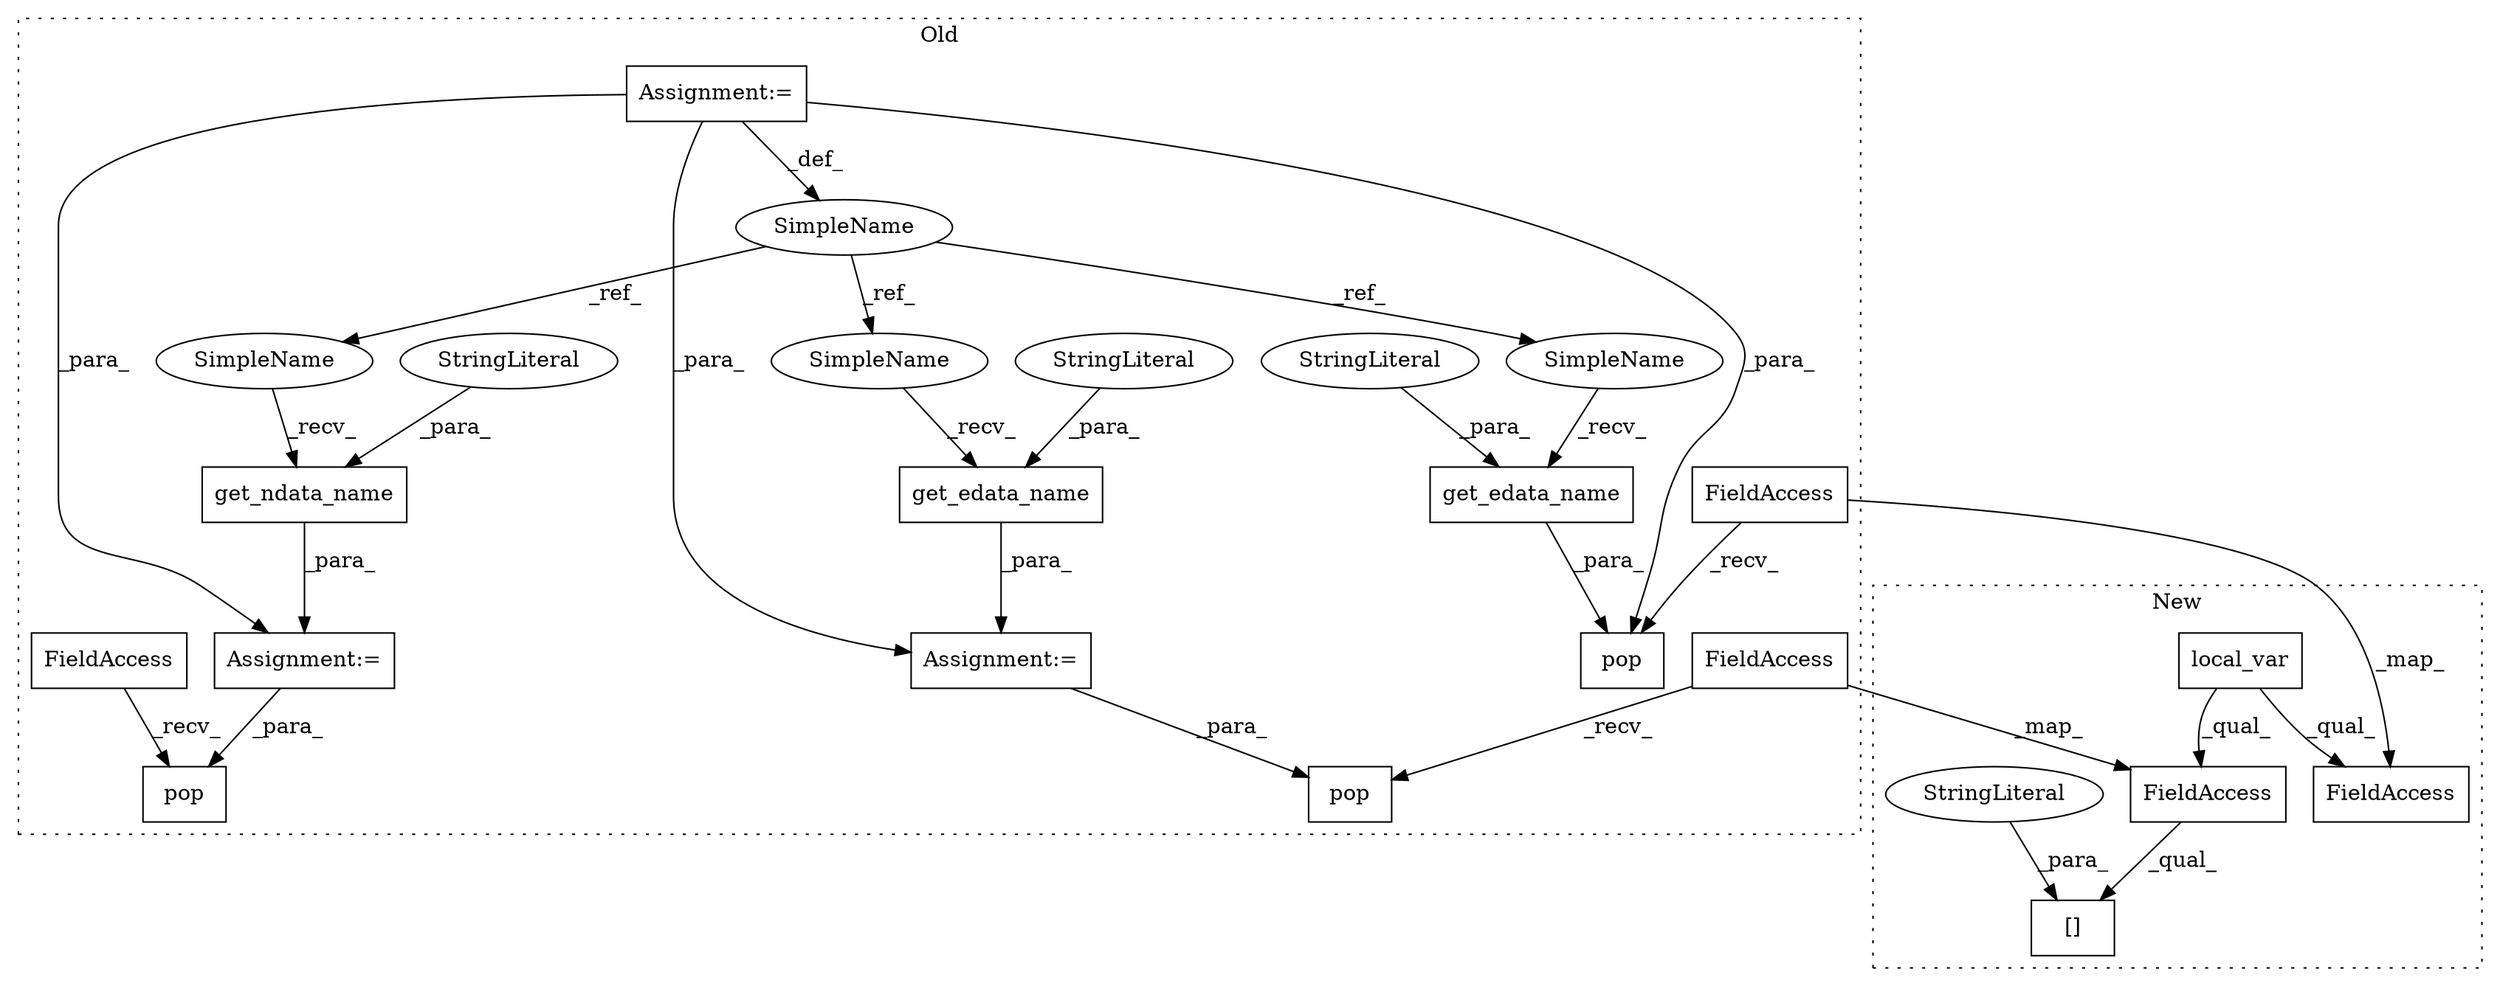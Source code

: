 digraph G {
subgraph cluster0 {
1 [label="get_edata_name" a="32" s="1417,1439" l="15,1" shape="box"];
3 [label="pop" a="32" s="1858,1870" l="4,1" shape="box"];
4 [label="StringLiteral" a="45" s="1434" l="5" shape="ellipse"];
5 [label="SimpleName" a="42" s="1208" l="5" shape="ellipse"];
6 [label="get_ndata_name" a="32" s="1463,1487" l="15,1" shape="box"];
7 [label="pop" a="32" s="1786,1800" l="4,1" shape="box"];
8 [label="FieldAccess" a="22" s="1778" l="7" shape="box"];
9 [label="get_edata_name" a="32" s="1516,1545" l="15,1" shape="box"];
10 [label="StringLiteral" a="45" s="1533" l="12" shape="ellipse"];
11 [label="StringLiteral" a="45" s="1480" l="7" shape="ellipse"];
12 [label="Assignment:=" a="7" s="1208" l="5" shape="box"];
13 [label="Assignment:=" a="7" s="1456" l="1" shape="box"];
14 [label="Assignment:=" a="7" s="1410" l="1" shape="box"];
16 [label="FieldAccess" a="22" s="1850" l="7" shape="box"];
17 [label="pop" a="32" s="1827,1846" l="4,1" shape="box"];
19 [label="FieldAccess" a="22" s="1819" l="7" shape="box"];
22 [label="SimpleName" a="42" s="1510" l="5" shape="ellipse"];
23 [label="SimpleName" a="42" s="1457" l="5" shape="ellipse"];
24 [label="SimpleName" a="42" s="1411" l="5" shape="ellipse"];
label = "Old";
style="dotted";
}
subgraph cluster1 {
2 [label="local_var" a="32" s="919" l="11" shape="box"];
15 [label="FieldAccess" a="22" s="1264" l="7" shape="box"];
18 [label="FieldAccess" a="22" s="1240" l="7" shape="box"];
20 [label="[]" a="2" s="1264,1277" l="8,1" shape="box"];
21 [label="StringLiteral" a="45" s="1272" l="5" shape="ellipse"];
label = "New";
style="dotted";
}
1 -> 14 [label="_para_"];
2 -> 15 [label="_qual_"];
2 -> 18 [label="_qual_"];
4 -> 1 [label="_para_"];
5 -> 24 [label="_ref_"];
5 -> 22 [label="_ref_"];
5 -> 23 [label="_ref_"];
6 -> 13 [label="_para_"];
8 -> 7 [label="_recv_"];
9 -> 17 [label="_para_"];
10 -> 9 [label="_para_"];
11 -> 6 [label="_para_"];
12 -> 5 [label="_def_"];
12 -> 13 [label="_para_"];
12 -> 14 [label="_para_"];
12 -> 17 [label="_para_"];
13 -> 7 [label="_para_"];
14 -> 3 [label="_para_"];
15 -> 20 [label="_qual_"];
16 -> 3 [label="_recv_"];
16 -> 15 [label="_map_"];
19 -> 18 [label="_map_"];
19 -> 17 [label="_recv_"];
21 -> 20 [label="_para_"];
22 -> 9 [label="_recv_"];
23 -> 6 [label="_recv_"];
24 -> 1 [label="_recv_"];
}